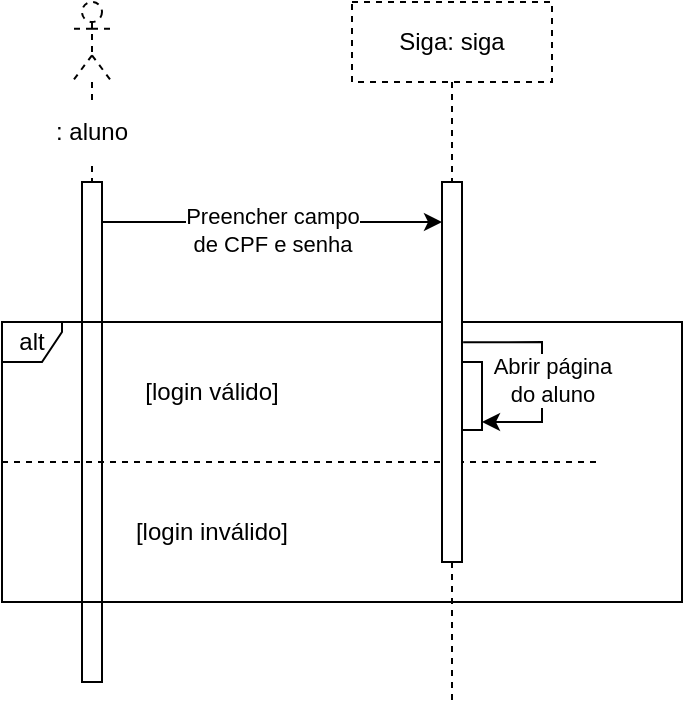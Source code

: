 <mxfile version="16.6.2" type="github">
  <diagram id="ZEX48tybaz3WDPqDXiuD" name="Page-1">
    <mxGraphModel dx="347" dy="198" grid="1" gridSize="10" guides="1" tooltips="1" connect="1" arrows="1" fold="1" page="1" pageScale="1" pageWidth="1169" pageHeight="827" math="0" shadow="0">
      <root>
        <mxCell id="0" />
        <mxCell id="1" parent="0" />
        <mxCell id="3zqD0T_lnfzhav-kkuIM-93" value="" style="shape=umlLifeline;participant=umlActor;perimeter=lifelinePerimeter;whiteSpace=wrap;html=1;container=1;collapsible=0;recursiveResize=0;verticalAlign=top;spacingTop=36;outlineConnect=0;dashed=1;" vertex="1" parent="1">
          <mxGeometry x="365" y="300" width="20" height="300" as="geometry" />
        </mxCell>
        <mxCell id="3zqD0T_lnfzhav-kkuIM-88" value="Siga: siga" style="shape=umlLifeline;perimeter=lifelinePerimeter;whiteSpace=wrap;html=1;container=1;collapsible=0;recursiveResize=0;outlineConnect=0;dashed=1;" vertex="1" parent="1">
          <mxGeometry x="505" y="300" width="100" height="350" as="geometry" />
        </mxCell>
        <mxCell id="3zqD0T_lnfzhav-kkuIM-83" value="" style="edgeStyle=orthogonalEdgeStyle;rounded=0;orthogonalLoop=1;jettySize=auto;html=1;" edge="1" parent="1" source="3zqD0T_lnfzhav-kkuIM-74" target="3zqD0T_lnfzhav-kkuIM-82">
          <mxGeometry relative="1" as="geometry">
            <Array as="points">
              <mxPoint x="420" y="410" />
              <mxPoint x="420" y="410" />
            </Array>
          </mxGeometry>
        </mxCell>
        <mxCell id="3zqD0T_lnfzhav-kkuIM-84" value="Preencher campo&lt;br&gt;de CPF e senha" style="edgeLabel;html=1;align=center;verticalAlign=middle;resizable=0;points=[];" vertex="1" connectable="0" parent="3zqD0T_lnfzhav-kkuIM-83">
          <mxGeometry x="-0.277" y="-3" relative="1" as="geometry">
            <mxPoint x="23" y="1" as="offset" />
          </mxGeometry>
        </mxCell>
        <mxCell id="3zqD0T_lnfzhav-kkuIM-74" value="" style="html=1;points=[];perimeter=orthogonalPerimeter;" vertex="1" parent="1">
          <mxGeometry x="370" y="390" width="10" height="250" as="geometry" />
        </mxCell>
        <mxCell id="3zqD0T_lnfzhav-kkuIM-87" value="alt" style="shape=umlFrame;whiteSpace=wrap;html=1;width=30;height=20;" vertex="1" parent="1">
          <mxGeometry x="330" y="460" width="340" height="140" as="geometry" />
        </mxCell>
        <mxCell id="3zqD0T_lnfzhav-kkuIM-89" value="" style="line;strokeWidth=1;fillColor=none;align=left;verticalAlign=middle;spacingTop=-1;spacingLeft=3;spacingRight=3;rotatable=0;labelPosition=right;points=[];portConstraint=eastwest;dashed=1;" vertex="1" parent="1">
          <mxGeometry x="330" y="526" width="300" height="8" as="geometry" />
        </mxCell>
        <mxCell id="3zqD0T_lnfzhav-kkuIM-90" value="[login válido]" style="text;html=1;strokeColor=none;fillColor=none;align=center;verticalAlign=middle;whiteSpace=wrap;rounded=0;dashed=1;" vertex="1" parent="1">
          <mxGeometry x="390" y="480" width="90" height="30" as="geometry" />
        </mxCell>
        <mxCell id="3zqD0T_lnfzhav-kkuIM-92" value="[login inválido]" style="text;html=1;strokeColor=none;fillColor=none;align=center;verticalAlign=middle;whiteSpace=wrap;rounded=0;dashed=1;" vertex="1" parent="1">
          <mxGeometry x="390" y="550" width="90" height="30" as="geometry" />
        </mxCell>
        <mxCell id="3zqD0T_lnfzhav-kkuIM-94" value=": aluno" style="text;html=1;strokeColor=none;fillColor=default;align=center;verticalAlign=middle;whiteSpace=wrap;rounded=0;dashed=1;" vertex="1" parent="1">
          <mxGeometry x="345" y="350" width="60" height="30" as="geometry" />
        </mxCell>
        <mxCell id="3zqD0T_lnfzhav-kkuIM-97" value="" style="html=1;points=[];perimeter=orthogonalPerimeter;" vertex="1" parent="1">
          <mxGeometry x="560" y="480" width="10" height="34" as="geometry" />
        </mxCell>
        <mxCell id="3zqD0T_lnfzhav-kkuIM-82" value="" style="html=1;points=[];perimeter=orthogonalPerimeter;" vertex="1" parent="1">
          <mxGeometry x="550" y="390" width="10" height="190" as="geometry" />
        </mxCell>
        <mxCell id="3zqD0T_lnfzhav-kkuIM-98" value="" style="endArrow=classic;html=1;rounded=0;exitX=1.057;exitY=0.422;exitDx=0;exitDy=0;exitPerimeter=0;" edge="1" parent="1" source="3zqD0T_lnfzhav-kkuIM-82">
          <mxGeometry width="50" height="50" relative="1" as="geometry">
            <mxPoint x="640" y="500" as="sourcePoint" />
            <mxPoint x="570" y="510" as="targetPoint" />
            <Array as="points">
              <mxPoint x="600" y="470" />
              <mxPoint x="600" y="485" />
              <mxPoint x="600" y="497" />
              <mxPoint x="600" y="510" />
              <mxPoint x="580" y="510" />
            </Array>
          </mxGeometry>
        </mxCell>
        <mxCell id="3zqD0T_lnfzhav-kkuIM-99" value="Abrir página&lt;br&gt;do aluno" style="edgeLabel;html=1;align=center;verticalAlign=middle;resizable=0;points=[];" vertex="1" connectable="0" parent="3zqD0T_lnfzhav-kkuIM-98">
          <mxGeometry x="0.053" relative="1" as="geometry">
            <mxPoint x="5" y="1" as="offset" />
          </mxGeometry>
        </mxCell>
      </root>
    </mxGraphModel>
  </diagram>
</mxfile>
